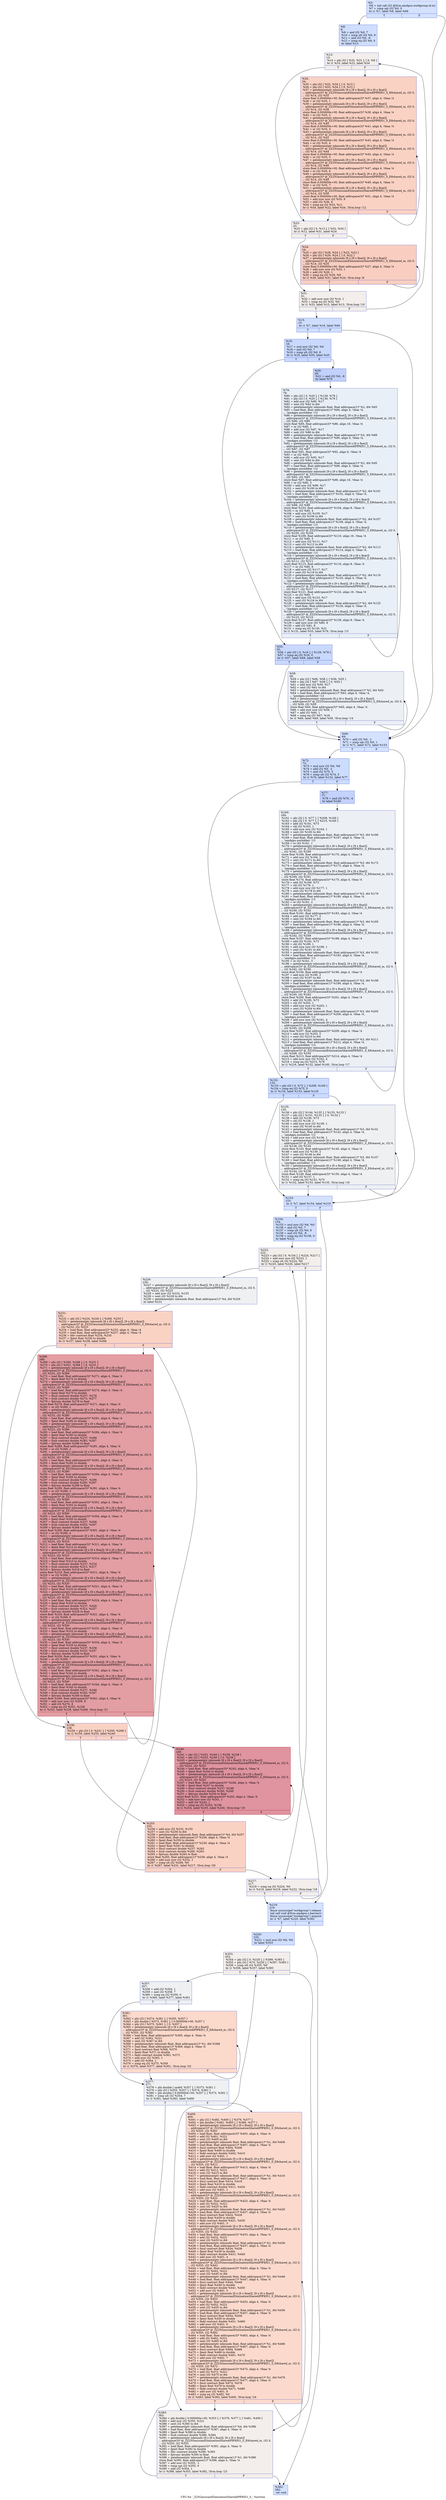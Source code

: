 digraph "CFG for '_Z25GaussianEliminationSharediPfPKfS1_S_' function" {
	label="CFG for '_Z25GaussianEliminationSharediPfPKfS1_S_' function";

	Node0x5f94fa0 [shape=record,color="#3d50c3ff", style=filled, fillcolor="#9ebeff70",label="{%5:\l  %6 = tail call i32 @llvm.amdgcn.workgroup.id.x()\l  %7 = icmp sgt i32 %0, 0\l  br i1 %7, label %8, label %69\l|{<s0>T|<s1>F}}"];
	Node0x5f94fa0:s0 -> Node0x5f95860;
	Node0x5f94fa0:s1 -> Node0x5f958f0;
	Node0x5f95860 [shape=record,color="#3d50c3ff", style=filled, fillcolor="#93b5fe70",label="{%8:\l8:                                                \l  %9 = and i32 %0, 7\l  %10 = icmp ult i32 %0, 8\l  %11 = and i32 %0, -8\l  %12 = icmp eq i32 %9, 0\l  br label %13\l}"];
	Node0x5f95860 -> Node0x5f94700;
	Node0x5f94700 [shape=record,color="#3d50c3ff", style=filled, fillcolor="#e5d8d170",label="{%13:\l13:                                               \l  %14 = phi i32 [ %32, %31 ], [ 0, %8 ]\l  br i1 %10, label %22, label %34\l|{<s0>T|<s1>F}}"];
	Node0x5f94700:s0 -> Node0x5f95f70;
	Node0x5f94700:s1 -> Node0x5f96000;
	Node0x5f96140 [shape=record,color="#3d50c3ff", style=filled, fillcolor="#93b5fe70",label="{%15:\l15:                                               \l  br i1 %7, label %16, label %69\l|{<s0>T|<s1>F}}"];
	Node0x5f96140:s0 -> Node0x5f961d0;
	Node0x5f96140:s1 -> Node0x5f958f0;
	Node0x5f961d0 [shape=record,color="#3d50c3ff", style=filled, fillcolor="#85a8fc70",label="{%16:\l16:                                               \l  %17 = mul nsw i32 %6, %0\l  %18 = and i32 %0, 7\l  %19 = icmp ult i32 %0, 8\l  br i1 %19, label %55, label %20\l|{<s0>T|<s1>F}}"];
	Node0x5f961d0:s0 -> Node0x5f96500;
	Node0x5f961d0:s1 -> Node0x5f96550;
	Node0x5f96550 [shape=record,color="#3d50c3ff", style=filled, fillcolor="#7396f570",label="{%20:\l20:                                               \l  %21 = and i32 %0, -8\l  br label %79\l}"];
	Node0x5f96550 -> Node0x5f96720;
	Node0x5f95f70 [shape=record,color="#3d50c3ff", style=filled, fillcolor="#e5d8d170",label="{%22:\l22:                                               \l  %23 = phi i32 [ 0, %13 ], [ %52, %34 ]\l  br i1 %12, label %31, label %24\l|{<s0>T|<s1>F}}"];
	Node0x5f95f70:s0 -> Node0x5f95e30;
	Node0x5f95f70:s1 -> Node0x5f968c0;
	Node0x5f968c0 [shape=record,color="#3d50c3ff", style=filled, fillcolor="#f2907270",label="{%24:\l24:                                               \l  %25 = phi i32 [ %28, %24 ], [ %23, %22 ]\l  %26 = phi i32 [ %29, %24 ], [ 0, %22 ]\l  %27 = getelementptr inbounds [9 x [9 x float]], [9 x [9 x float]]\l... addrspace(3)* @_ZZ25GaussianEliminationSharediPfPKfS1_S_E8shared_m, i32 0,\l... i32 %14, i32 %25\l  store float 0.000000e+00, float addrspace(3)* %27, align 4, !tbaa !4\l  %28 = add nuw nsw i32 %25, 1\l  %29 = add i32 %26, 1\l  %30 = icmp eq i32 %29, %9\l  br i1 %30, label %31, label %24, !llvm.loop !8\l|{<s0>T|<s1>F}}"];
	Node0x5f968c0:s0 -> Node0x5f95e30;
	Node0x5f968c0:s1 -> Node0x5f968c0;
	Node0x5f95e30 [shape=record,color="#3d50c3ff", style=filled, fillcolor="#e5d8d170",label="{%31:\l31:                                               \l  %32 = add nuw nsw i32 %14, 1\l  %33 = icmp eq i32 %32, %0\l  br i1 %33, label %15, label %13, !llvm.loop !10\l|{<s0>T|<s1>F}}"];
	Node0x5f95e30:s0 -> Node0x5f96140;
	Node0x5f95e30:s1 -> Node0x5f94700;
	Node0x5f96000 [shape=record,color="#3d50c3ff", style=filled, fillcolor="#f4987a70",label="{%34:\l34:                                               \l  %35 = phi i32 [ %52, %34 ], [ 0, %13 ]\l  %36 = phi i32 [ %53, %34 ], [ 0, %13 ]\l  %37 = getelementptr inbounds [9 x [9 x float]], [9 x [9 x float]]\l... addrspace(3)* @_ZZ25GaussianEliminationSharediPfPKfS1_S_E8shared_m, i32 0,\l... i32 %14, i32 %35\l  store float 0.000000e+00, float addrspace(3)* %37, align 4, !tbaa !4\l  %38 = or i32 %35, 1\l  %39 = getelementptr inbounds [9 x [9 x float]], [9 x [9 x float]]\l... addrspace(3)* @_ZZ25GaussianEliminationSharediPfPKfS1_S_E8shared_m, i32 0,\l... i32 %14, i32 %38\l  store float 0.000000e+00, float addrspace(3)* %39, align 4, !tbaa !4\l  %40 = or i32 %35, 2\l  %41 = getelementptr inbounds [9 x [9 x float]], [9 x [9 x float]]\l... addrspace(3)* @_ZZ25GaussianEliminationSharediPfPKfS1_S_E8shared_m, i32 0,\l... i32 %14, i32 %40\l  store float 0.000000e+00, float addrspace(3)* %41, align 4, !tbaa !4\l  %42 = or i32 %35, 3\l  %43 = getelementptr inbounds [9 x [9 x float]], [9 x [9 x float]]\l... addrspace(3)* @_ZZ25GaussianEliminationSharediPfPKfS1_S_E8shared_m, i32 0,\l... i32 %14, i32 %42\l  store float 0.000000e+00, float addrspace(3)* %43, align 4, !tbaa !4\l  %44 = or i32 %35, 4\l  %45 = getelementptr inbounds [9 x [9 x float]], [9 x [9 x float]]\l... addrspace(3)* @_ZZ25GaussianEliminationSharediPfPKfS1_S_E8shared_m, i32 0,\l... i32 %14, i32 %44\l  store float 0.000000e+00, float addrspace(3)* %45, align 4, !tbaa !4\l  %46 = or i32 %35, 5\l  %47 = getelementptr inbounds [9 x [9 x float]], [9 x [9 x float]]\l... addrspace(3)* @_ZZ25GaussianEliminationSharediPfPKfS1_S_E8shared_m, i32 0,\l... i32 %14, i32 %46\l  store float 0.000000e+00, float addrspace(3)* %47, align 4, !tbaa !4\l  %48 = or i32 %35, 6\l  %49 = getelementptr inbounds [9 x [9 x float]], [9 x [9 x float]]\l... addrspace(3)* @_ZZ25GaussianEliminationSharediPfPKfS1_S_E8shared_m, i32 0,\l... i32 %14, i32 %48\l  store float 0.000000e+00, float addrspace(3)* %49, align 4, !tbaa !4\l  %50 = or i32 %35, 7\l  %51 = getelementptr inbounds [9 x [9 x float]], [9 x [9 x float]]\l... addrspace(3)* @_ZZ25GaussianEliminationSharediPfPKfS1_S_E8shared_m, i32 0,\l... i32 %14, i32 %50\l  store float 0.000000e+00, float addrspace(3)* %51, align 4, !tbaa !4\l  %52 = add nuw nsw i32 %35, 8\l  %53 = add i32 %36, 8\l  %54 = icmp eq i32 %53, %11\l  br i1 %54, label %22, label %34, !llvm.loop !12\l|{<s0>T|<s1>F}}"];
	Node0x5f96000:s0 -> Node0x5f95f70;
	Node0x5f96000:s1 -> Node0x5f96000;
	Node0x5f96500 [shape=record,color="#3d50c3ff", style=filled, fillcolor="#85a8fc70",label="{%55:\l55:                                               \l  %56 = phi i32 [ 0, %16 ], [ %129, %79 ]\l  %57 = icmp eq i32 %18, 0\l  br i1 %57, label %69, label %58\l|{<s0>T|<s1>F}}"];
	Node0x5f96500:s0 -> Node0x5f958f0;
	Node0x5f96500:s1 -> Node0x5f9a670;
	Node0x5f9a670 [shape=record,color="#3d50c3ff", style=filled, fillcolor="#d4dbe670",label="{%58:\l58:                                               \l  %59 = phi i32 [ %66, %58 ], [ %56, %55 ]\l  %60 = phi i32 [ %67, %58 ], [ 0, %55 ]\l  %61 = add nsw i32 %59, %17\l  %62 = sext i32 %61 to i64\l  %63 = getelementptr inbounds float, float addrspace(1)* %2, i64 %62\l  %64 = load float, float addrspace(1)* %63, align 4, !tbaa !4,\l... !amdgpu.noclobber !13\l  %65 = getelementptr inbounds [9 x [9 x float]], [9 x [9 x float]]\l... addrspace(3)* @_ZZ25GaussianEliminationSharediPfPKfS1_S_E8shared_m, i32 0,\l... i32 %59, i32 %59\l  store float %64, float addrspace(3)* %65, align 4, !tbaa !4\l  %66 = add nuw nsw i32 %59, 1\l  %67 = add i32 %60, 1\l  %68 = icmp eq i32 %67, %18\l  br i1 %68, label %69, label %58, !llvm.loop !14\l|{<s0>T|<s1>F}}"];
	Node0x5f9a670:s0 -> Node0x5f958f0;
	Node0x5f9a670:s1 -> Node0x5f9a670;
	Node0x5f958f0 [shape=record,color="#3d50c3ff", style=filled, fillcolor="#9ebeff70",label="{%69:\l69:                                               \l  %70 = add i32 %0, -1\l  %71 = icmp sgt i32 %0, 1\l  br i1 %71, label %72, label %153\l|{<s0>T|<s1>F}}"];
	Node0x5f958f0:s0 -> Node0x5f9b520;
	Node0x5f958f0:s1 -> Node0x5f9b570;
	Node0x5f9b520 [shape=record,color="#3d50c3ff", style=filled, fillcolor="#8caffe70",label="{%72:\l72:                                               \l  %73 = mul nsw i32 %6, %0\l  %74 = add i32 %0, -2\l  %75 = and i32 %70, 3\l  %76 = icmp ult i32 %74, 3\l  br i1 %76, label %132, label %77\l|{<s0>T|<s1>F}}"];
	Node0x5f9b520:s0 -> Node0x5f9b8f0;
	Node0x5f9b520:s1 -> Node0x5f9b940;
	Node0x5f9b940 [shape=record,color="#3d50c3ff", style=filled, fillcolor="#779af770",label="{%77:\l77:                                               \l  %78 = and i32 %70, -4\l  br label %160\l}"];
	Node0x5f9b940 -> Node0x5f9bb40;
	Node0x5f96720 [shape=record,color="#3d50c3ff", style=filled, fillcolor="#cedaeb70",label="{%79:\l79:                                               \l  %80 = phi i32 [ 0, %20 ], [ %129, %79 ]\l  %81 = phi i32 [ 0, %20 ], [ %130, %79 ]\l  %82 = add nsw i32 %80, %17\l  %83 = sext i32 %82 to i64\l  %84 = getelementptr inbounds float, float addrspace(1)* %2, i64 %83\l  %85 = load float, float addrspace(1)* %84, align 4, !tbaa !4,\l... !amdgpu.noclobber !13\l  %86 = getelementptr inbounds [9 x [9 x float]], [9 x [9 x float]]\l... addrspace(3)* @_ZZ25GaussianEliminationSharediPfPKfS1_S_E8shared_m, i32 0,\l... i32 %80, i32 %80\l  store float %85, float addrspace(3)* %86, align 16, !tbaa !4\l  %87 = or i32 %80, 1\l  %88 = add nsw i32 %87, %17\l  %89 = sext i32 %88 to i64\l  %90 = getelementptr inbounds float, float addrspace(1)* %2, i64 %89\l  %91 = load float, float addrspace(1)* %90, align 4, !tbaa !4,\l... !amdgpu.noclobber !13\l  %92 = getelementptr inbounds [9 x [9 x float]], [9 x [9 x float]]\l... addrspace(3)* @_ZZ25GaussianEliminationSharediPfPKfS1_S_E8shared_m, i32 0,\l... i32 %87, i32 %87\l  store float %91, float addrspace(3)* %92, align 8, !tbaa !4\l  %93 = or i32 %80, 2\l  %94 = add nsw i32 %93, %17\l  %95 = sext i32 %94 to i64\l  %96 = getelementptr inbounds float, float addrspace(1)* %2, i64 %95\l  %97 = load float, float addrspace(1)* %96, align 4, !tbaa !4,\l... !amdgpu.noclobber !13\l  %98 = getelementptr inbounds [9 x [9 x float]], [9 x [9 x float]]\l... addrspace(3)* @_ZZ25GaussianEliminationSharediPfPKfS1_S_E8shared_m, i32 0,\l... i32 %93, i32 %93\l  store float %97, float addrspace(3)* %98, align 16, !tbaa !4\l  %99 = or i32 %80, 3\l  %100 = add nsw i32 %99, %17\l  %101 = sext i32 %100 to i64\l  %102 = getelementptr inbounds float, float addrspace(1)* %2, i64 %101\l  %103 = load float, float addrspace(1)* %102, align 4, !tbaa !4,\l... !amdgpu.noclobber !13\l  %104 = getelementptr inbounds [9 x [9 x float]], [9 x [9 x float]]\l... addrspace(3)* @_ZZ25GaussianEliminationSharediPfPKfS1_S_E8shared_m, i32 0,\l... i32 %99, i32 %99\l  store float %103, float addrspace(3)* %104, align 8, !tbaa !4\l  %105 = or i32 %80, 4\l  %106 = add nsw i32 %105, %17\l  %107 = sext i32 %106 to i64\l  %108 = getelementptr inbounds float, float addrspace(1)* %2, i64 %107\l  %109 = load float, float addrspace(1)* %108, align 4, !tbaa !4,\l... !amdgpu.noclobber !13\l  %110 = getelementptr inbounds [9 x [9 x float]], [9 x [9 x float]]\l... addrspace(3)* @_ZZ25GaussianEliminationSharediPfPKfS1_S_E8shared_m, i32 0,\l... i32 %105, i32 %105\l  store float %109, float addrspace(3)* %110, align 16, !tbaa !4\l  %111 = or i32 %80, 5\l  %112 = add nsw i32 %111, %17\l  %113 = sext i32 %112 to i64\l  %114 = getelementptr inbounds float, float addrspace(1)* %2, i64 %113\l  %115 = load float, float addrspace(1)* %114, align 4, !tbaa !4,\l... !amdgpu.noclobber !13\l  %116 = getelementptr inbounds [9 x [9 x float]], [9 x [9 x float]]\l... addrspace(3)* @_ZZ25GaussianEliminationSharediPfPKfS1_S_E8shared_m, i32 0,\l... i32 %111, i32 %111\l  store float %115, float addrspace(3)* %116, align 8, !tbaa !4\l  %117 = or i32 %80, 6\l  %118 = add nsw i32 %117, %17\l  %119 = sext i32 %118 to i64\l  %120 = getelementptr inbounds float, float addrspace(1)* %2, i64 %119\l  %121 = load float, float addrspace(1)* %120, align 4, !tbaa !4,\l... !amdgpu.noclobber !13\l  %122 = getelementptr inbounds [9 x [9 x float]], [9 x [9 x float]]\l... addrspace(3)* @_ZZ25GaussianEliminationSharediPfPKfS1_S_E8shared_m, i32 0,\l... i32 %117, i32 %117\l  store float %121, float addrspace(3)* %122, align 16, !tbaa !4\l  %123 = or i32 %80, 7\l  %124 = add nsw i32 %123, %17\l  %125 = sext i32 %124 to i64\l  %126 = getelementptr inbounds float, float addrspace(1)* %2, i64 %125\l  %127 = load float, float addrspace(1)* %126, align 4, !tbaa !4,\l... !amdgpu.noclobber !13\l  %128 = getelementptr inbounds [9 x [9 x float]], [9 x [9 x float]]\l... addrspace(3)* @_ZZ25GaussianEliminationSharediPfPKfS1_S_E8shared_m, i32 0,\l... i32 %123, i32 %123\l  store float %127, float addrspace(3)* %128, align 8, !tbaa !4\l  %129 = add nuw nsw i32 %80, 8\l  %130 = add i32 %81, 8\l  %131 = icmp eq i32 %130, %21\l  br i1 %131, label %55, label %79, !llvm.loop !15\l|{<s0>T|<s1>F}}"];
	Node0x5f96720:s0 -> Node0x5f96500;
	Node0x5f96720:s1 -> Node0x5f96720;
	Node0x5f9b8f0 [shape=record,color="#3d50c3ff", style=filled, fillcolor="#8caffe70",label="{%132:\l132:                                              \l  %133 = phi i32 [ 0, %72 ], [ %208, %160 ]\l  %134 = icmp eq i32 %75, 0\l  br i1 %134, label %153, label %135\l|{<s0>T|<s1>F}}"];
	Node0x5f9b8f0:s0 -> Node0x5f9b570;
	Node0x5f9b8f0:s1 -> Node0x5f9edd0;
	Node0x5f9edd0 [shape=record,color="#3d50c3ff", style=filled, fillcolor="#d9dce170",label="{%135:\l135:                                              \l  %136 = phi i32 [ %144, %135 ], [ %133, %132 ]\l  %137 = phi i32 [ %151, %135 ], [ 0, %132 ]\l  %138 = add i32 %136, %73\l  %139 = shl i32 %138, 1\l  %140 = add nuw nsw i32 %139, 1\l  %141 = sext i32 %140 to i64\l  %142 = getelementptr inbounds float, float addrspace(1)* %3, i64 %141\l  %143 = load float, float addrspace(1)* %142, align 4, !tbaa !4,\l... !amdgpu.noclobber !13\l  %144 = add nuw nsw i32 %136, 1\l  %145 = getelementptr inbounds [9 x [9 x float]], [9 x [9 x float]]\l... addrspace(3)* @_ZZ25GaussianEliminationSharediPfPKfS1_S_E8shared_m, i32 0,\l... i32 %136, i32 %144\l  store float %143, float addrspace(3)* %145, align 4, !tbaa !4\l  %146 = add nsw i32 %139, 2\l  %147 = sext i32 %146 to i64\l  %148 = getelementptr inbounds float, float addrspace(1)* %3, i64 %147\l  %149 = load float, float addrspace(1)* %148, align 4, !tbaa !4,\l... !amdgpu.noclobber !13\l  %150 = getelementptr inbounds [9 x [9 x float]], [9 x [9 x float]]\l... addrspace(3)* @_ZZ25GaussianEliminationSharediPfPKfS1_S_E8shared_m, i32 0,\l... i32 %144, i32 %136\l  store float %149, float addrspace(3)* %150, align 4, !tbaa !4\l  %151 = add i32 %137, 1\l  %152 = icmp eq i32 %151, %75\l  br i1 %152, label %153, label %135, !llvm.loop !16\l|{<s0>T|<s1>F}}"];
	Node0x5f9edd0:s0 -> Node0x5f9b570;
	Node0x5f9edd0:s1 -> Node0x5f9edd0;
	Node0x5f9b570 [shape=record,color="#3d50c3ff", style=filled, fillcolor="#9ebeff70",label="{%153:\l153:                                              \l  br i1 %7, label %154, label %219\l|{<s0>T|<s1>F}}"];
	Node0x5f9b570:s0 -> Node0x5f9fd00;
	Node0x5f9b570:s1 -> Node0x5f9fd50;
	Node0x5f9fd00 [shape=record,color="#3d50c3ff", style=filled, fillcolor="#93b5fe70",label="{%154:\l154:                                              \l  %155 = mul nsw i32 %6, %0\l  %156 = and i32 %0, 7\l  %157 = icmp ult i32 %0, 8\l  %158 = and i32 %0, -8\l  %159 = icmp eq i32 %156, 0\l  br label %222\l}"];
	Node0x5f9fd00 -> Node0x5fa0160;
	Node0x5f9bb40 [shape=record,color="#3d50c3ff", style=filled, fillcolor="#d4dbe670",label="{%160:\l160:                                              \l  %161 = phi i32 [ 0, %77 ], [ %208, %160 ]\l  %162 = phi i32 [ 0, %77 ], [ %215, %160 ]\l  %163 = add i32 %161, %73\l  %164 = shl i32 %163, 1\l  %165 = add nuw nsw i32 %164, 1\l  %166 = sext i32 %165 to i64\l  %167 = getelementptr inbounds float, float addrspace(1)* %3, i64 %166\l  %168 = load float, float addrspace(1)* %167, align 4, !tbaa !4,\l... !amdgpu.noclobber !13\l  %169 = or i32 %161, 1\l  %170 = getelementptr inbounds [9 x [9 x float]], [9 x [9 x float]]\l... addrspace(3)* @_ZZ25GaussianEliminationSharediPfPKfS1_S_E8shared_m, i32 0,\l... i32 %161, i32 %169\l  store float %168, float addrspace(3)* %170, align 4, !tbaa !4\l  %171 = add nsw i32 %164, 2\l  %172 = sext i32 %171 to i64\l  %173 = getelementptr inbounds float, float addrspace(1)* %3, i64 %172\l  %174 = load float, float addrspace(1)* %173, align 4, !tbaa !4,\l... !amdgpu.noclobber !13\l  %175 = getelementptr inbounds [9 x [9 x float]], [9 x [9 x float]]\l... addrspace(3)* @_ZZ25GaussianEliminationSharediPfPKfS1_S_E8shared_m, i32 0,\l... i32 %169, i32 %161\l  store float %174, float addrspace(3)* %175, align 4, !tbaa !4\l  %176 = add i32 %169, %73\l  %177 = shl i32 %176, 1\l  %178 = add nuw nsw i32 %177, 1\l  %179 = sext i32 %178 to i64\l  %180 = getelementptr inbounds float, float addrspace(1)* %3, i64 %179\l  %181 = load float, float addrspace(1)* %180, align 4, !tbaa !4,\l... !amdgpu.noclobber !13\l  %182 = or i32 %161, 2\l  %183 = getelementptr inbounds [9 x [9 x float]], [9 x [9 x float]]\l... addrspace(3)* @_ZZ25GaussianEliminationSharediPfPKfS1_S_E8shared_m, i32 0,\l... i32 %169, i32 %182\l  store float %181, float addrspace(3)* %183, align 4, !tbaa !4\l  %184 = add nsw i32 %177, 2\l  %185 = sext i32 %184 to i64\l  %186 = getelementptr inbounds float, float addrspace(1)* %3, i64 %185\l  %187 = load float, float addrspace(1)* %186, align 4, !tbaa !4,\l... !amdgpu.noclobber !13\l  %188 = getelementptr inbounds [9 x [9 x float]], [9 x [9 x float]]\l... addrspace(3)* @_ZZ25GaussianEliminationSharediPfPKfS1_S_E8shared_m, i32 0,\l... i32 %182, i32 %169\l  store float %187, float addrspace(3)* %188, align 4, !tbaa !4\l  %189 = add i32 %182, %73\l  %190 = shl i32 %189, 1\l  %191 = add nuw nsw i32 %190, 1\l  %192 = sext i32 %191 to i64\l  %193 = getelementptr inbounds float, float addrspace(1)* %3, i64 %192\l  %194 = load float, float addrspace(1)* %193, align 4, !tbaa !4,\l... !amdgpu.noclobber !13\l  %195 = or i32 %161, 3\l  %196 = getelementptr inbounds [9 x [9 x float]], [9 x [9 x float]]\l... addrspace(3)* @_ZZ25GaussianEliminationSharediPfPKfS1_S_E8shared_m, i32 0,\l... i32 %182, i32 %195\l  store float %194, float addrspace(3)* %196, align 4, !tbaa !4\l  %197 = add nsw i32 %190, 2\l  %198 = sext i32 %197 to i64\l  %199 = getelementptr inbounds float, float addrspace(1)* %3, i64 %198\l  %200 = load float, float addrspace(1)* %199, align 4, !tbaa !4,\l... !amdgpu.noclobber !13\l  %201 = getelementptr inbounds [9 x [9 x float]], [9 x [9 x float]]\l... addrspace(3)* @_ZZ25GaussianEliminationSharediPfPKfS1_S_E8shared_m, i32 0,\l... i32 %195, i32 %182\l  store float %200, float addrspace(3)* %201, align 4, !tbaa !4\l  %202 = add i32 %195, %73\l  %203 = shl i32 %202, 1\l  %204 = add nuw nsw i32 %203, 1\l  %205 = sext i32 %204 to i64\l  %206 = getelementptr inbounds float, float addrspace(1)* %3, i64 %205\l  %207 = load float, float addrspace(1)* %206, align 4, !tbaa !4,\l... !amdgpu.noclobber !13\l  %208 = add nuw nsw i32 %161, 4\l  %209 = getelementptr inbounds [9 x [9 x float]], [9 x [9 x float]]\l... addrspace(3)* @_ZZ25GaussianEliminationSharediPfPKfS1_S_E8shared_m, i32 0,\l... i32 %195, i32 %208\l  store float %207, float addrspace(3)* %209, align 4, !tbaa !4\l  %210 = add nsw i32 %203, 2\l  %211 = sext i32 %210 to i64\l  %212 = getelementptr inbounds float, float addrspace(1)* %3, i64 %211\l  %213 = load float, float addrspace(1)* %212, align 4, !tbaa !4,\l... !amdgpu.noclobber !13\l  %214 = getelementptr inbounds [9 x [9 x float]], [9 x [9 x float]]\l... addrspace(3)* @_ZZ25GaussianEliminationSharediPfPKfS1_S_E8shared_m, i32 0,\l... i32 %208, i32 %195\l  store float %213, float addrspace(3)* %214, align 4, !tbaa !4\l  %215 = add nuw nsw i32 %162, 4\l  %216 = icmp eq i32 %215, %78\l  br i1 %216, label %132, label %160, !llvm.loop !17\l|{<s0>T|<s1>F}}"];
	Node0x5f9bb40:s0 -> Node0x5f9b8f0;
	Node0x5f9bb40:s1 -> Node0x5f9bb40;
	Node0x5f990b0 [shape=record,color="#3d50c3ff", style=filled, fillcolor="#e5d8d170",label="{%217:\l217:                                              \l  %218 = icmp eq i32 %224, %0\l  br i1 %218, label %219, label %222, !llvm.loop !18\l|{<s0>T|<s1>F}}"];
	Node0x5f990b0:s0 -> Node0x5f9fd50;
	Node0x5f990b0:s1 -> Node0x5fa0160;
	Node0x5f9fd50 [shape=record,color="#3d50c3ff", style=filled, fillcolor="#9ebeff70",label="{%219:\l219:                                              \l  fence syncscope(\"workgroup\") release\l  tail call void @llvm.amdgcn.s.barrier()\l  fence syncscope(\"workgroup\") acquire\l  br i1 %7, label %220, label %382\l|{<s0>T|<s1>F}}"];
	Node0x5f9fd50:s0 -> Node0x5fa4010;
	Node0x5f9fd50:s1 -> Node0x5fa40a0;
	Node0x5fa4010 [shape=record,color="#3d50c3ff", style=filled, fillcolor="#93b5fe70",label="{%220:\l220:                                              \l  %221 = mul nsw i32 %6, %0\l  br label %353\l}"];
	Node0x5fa4010 -> Node0x5fa4270;
	Node0x5fa0160 [shape=record,color="#3d50c3ff", style=filled, fillcolor="#e5d8d170",label="{%222:\l222:                                              \l  %223 = phi i32 [ 0, %154 ], [ %224, %217 ]\l  %224 = add nuw nsw i32 %223, 1\l  %225 = icmp slt i32 %224, %0\l  br i1 %225, label %226, label %217\l|{<s0>T|<s1>F}}"];
	Node0x5fa0160:s0 -> Node0x5fa4500;
	Node0x5fa0160:s1 -> Node0x5f990b0;
	Node0x5fa4500 [shape=record,color="#3d50c3ff", style=filled, fillcolor="#d9dce170",label="{%226:\l226:                                              \l  %227 = getelementptr inbounds [9 x [9 x float]], [9 x [9 x float]]\l... addrspace(3)* @_ZZ25GaussianEliminationSharediPfPKfS1_S_E8shared_m, i32 0,\l... i32 %223, i32 %223\l  %228 = add nsw i32 %223, %155\l  %229 = sext i32 %228 to i64\l  %230 = getelementptr inbounds float, float addrspace(1)* %4, i64 %229\l  br label %231\l}"];
	Node0x5fa4500 -> Node0x5fa4940;
	Node0x5fa4940 [shape=record,color="#3d50c3ff", style=filled, fillcolor="#f4987a70",label="{%231:\l231:                                              \l  %232 = phi i32 [ %224, %226 ], [ %266, %255 ]\l  %233 = getelementptr inbounds [9 x [9 x float]], [9 x [9 x float]]\l... addrspace(3)* @_ZZ25GaussianEliminationSharediPfPKfS1_S_E8shared_m, i32 0,\l... i32 %232, i32 %223\l  %234 = load float, float addrspace(3)* %233, align 4, !tbaa !4\l  %235 = load float, float addrspace(3)* %227, align 4, !tbaa !4\l  %236 = fdiv contract float %234, %235\l  %237 = fpext float %236 to double\l  br i1 %157, label %238, label %268\l|{<s0>T|<s1>F}}"];
	Node0x5fa4940:s0 -> Node0x5fa4dc0;
	Node0x5fa4940:s1 -> Node0x5fa4e50;
	Node0x5fa4dc0 [shape=record,color="#3d50c3ff", style=filled, fillcolor="#f4987a70",label="{%238:\l238:                                              \l  %239 = phi i32 [ 0, %231 ], [ %350, %268 ]\l  br i1 %159, label %255, label %240\l|{<s0>T|<s1>F}}"];
	Node0x5fa4dc0:s0 -> Node0x5fa4a00;
	Node0x5fa4dc0:s1 -> Node0x5fa4fe0;
	Node0x5fa4fe0 [shape=record,color="#b70d28ff", style=filled, fillcolor="#b70d2870",label="{%240:\l240:                                              \l  %241 = phi i32 [ %252, %240 ], [ %239, %238 ]\l  %242 = phi i32 [ %253, %240 ], [ 0, %238 ]\l  %243 = getelementptr inbounds [9 x [9 x float]], [9 x [9 x float]]\l... addrspace(3)* @_ZZ25GaussianEliminationSharediPfPKfS1_S_E8shared_m, i32 0,\l... i32 %232, i32 %241\l  %244 = load float, float addrspace(3)* %243, align 4, !tbaa !4\l  %245 = fpext float %244 to double\l  %246 = getelementptr inbounds [9 x [9 x float]], [9 x [9 x float]]\l... addrspace(3)* @_ZZ25GaussianEliminationSharediPfPKfS1_S_E8shared_m, i32 0,\l... i32 %223, i32 %241\l  %247 = load float, float addrspace(3)* %246, align 4, !tbaa !4\l  %248 = fpext float %247 to double\l  %249 = fmul contract double %237, %248\l  %250 = fsub contract double %245, %249\l  %251 = fptrunc double %250 to float\l  store float %251, float addrspace(3)* %243, align 4, !tbaa !4\l  %252 = add nuw nsw i32 %241, 1\l  %253 = add i32 %242, 1\l  %254 = icmp eq i32 %253, %156\l  br i1 %254, label %255, label %240, !llvm.loop !19\l|{<s0>T|<s1>F}}"];
	Node0x5fa4fe0:s0 -> Node0x5fa4a00;
	Node0x5fa4fe0:s1 -> Node0x5fa4fe0;
	Node0x5fa4a00 [shape=record,color="#3d50c3ff", style=filled, fillcolor="#f4987a70",label="{%255:\l255:                                              \l  %256 = add nsw i32 %232, %155\l  %257 = sext i32 %256 to i64\l  %258 = getelementptr inbounds float, float addrspace(1)* %4, i64 %257\l  %259 = load float, float addrspace(1)* %258, align 4, !tbaa !4\l  %260 = fpext float %259 to double\l  %261 = load float, float addrspace(1)* %230, align 4, !tbaa !4\l  %262 = fpext float %261 to double\l  %263 = fmul contract double %237, %262\l  %264 = fsub contract double %260, %263\l  %265 = fptrunc double %264 to float\l  store float %265, float addrspace(1)* %258, align 4, !tbaa !4\l  %266 = add nuw nsw i32 %232, 1\l  %267 = icmp slt i32 %266, %0\l  br i1 %267, label %231, label %217, !llvm.loop !20\l|{<s0>T|<s1>F}}"];
	Node0x5fa4a00:s0 -> Node0x5fa4940;
	Node0x5fa4a00:s1 -> Node0x5f990b0;
	Node0x5fa4e50 [shape=record,color="#b70d28ff", style=filled, fillcolor="#be242e70",label="{%268:\l268:                                              \l  %269 = phi i32 [ %350, %268 ], [ 0, %231 ]\l  %270 = phi i32 [ %351, %268 ], [ 0, %231 ]\l  %271 = getelementptr inbounds [9 x [9 x float]], [9 x [9 x float]]\l... addrspace(3)* @_ZZ25GaussianEliminationSharediPfPKfS1_S_E8shared_m, i32 0,\l... i32 %232, i32 %269\l  %272 = load float, float addrspace(3)* %271, align 4, !tbaa !4\l  %273 = fpext float %272 to double\l  %274 = getelementptr inbounds [9 x [9 x float]], [9 x [9 x float]]\l... addrspace(3)* @_ZZ25GaussianEliminationSharediPfPKfS1_S_E8shared_m, i32 0,\l... i32 %223, i32 %269\l  %275 = load float, float addrspace(3)* %274, align 4, !tbaa !4\l  %276 = fpext float %275 to double\l  %277 = fmul contract double %237, %276\l  %278 = fsub contract double %273, %277\l  %279 = fptrunc double %278 to float\l  store float %279, float addrspace(3)* %271, align 4, !tbaa !4\l  %280 = or i32 %269, 1\l  %281 = getelementptr inbounds [9 x [9 x float]], [9 x [9 x float]]\l... addrspace(3)* @_ZZ25GaussianEliminationSharediPfPKfS1_S_E8shared_m, i32 0,\l... i32 %232, i32 %280\l  %282 = load float, float addrspace(3)* %281, align 4, !tbaa !4\l  %283 = fpext float %282 to double\l  %284 = getelementptr inbounds [9 x [9 x float]], [9 x [9 x float]]\l... addrspace(3)* @_ZZ25GaussianEliminationSharediPfPKfS1_S_E8shared_m, i32 0,\l... i32 %223, i32 %280\l  %285 = load float, float addrspace(3)* %284, align 4, !tbaa !4\l  %286 = fpext float %285 to double\l  %287 = fmul contract double %237, %286\l  %288 = fsub contract double %283, %287\l  %289 = fptrunc double %288 to float\l  store float %289, float addrspace(3)* %281, align 4, !tbaa !4\l  %290 = or i32 %269, 2\l  %291 = getelementptr inbounds [9 x [9 x float]], [9 x [9 x float]]\l... addrspace(3)* @_ZZ25GaussianEliminationSharediPfPKfS1_S_E8shared_m, i32 0,\l... i32 %232, i32 %290\l  %292 = load float, float addrspace(3)* %291, align 4, !tbaa !4\l  %293 = fpext float %292 to double\l  %294 = getelementptr inbounds [9 x [9 x float]], [9 x [9 x float]]\l... addrspace(3)* @_ZZ25GaussianEliminationSharediPfPKfS1_S_E8shared_m, i32 0,\l... i32 %223, i32 %290\l  %295 = load float, float addrspace(3)* %294, align 4, !tbaa !4\l  %296 = fpext float %295 to double\l  %297 = fmul contract double %237, %296\l  %298 = fsub contract double %293, %297\l  %299 = fptrunc double %298 to float\l  store float %299, float addrspace(3)* %291, align 4, !tbaa !4\l  %300 = or i32 %269, 3\l  %301 = getelementptr inbounds [9 x [9 x float]], [9 x [9 x float]]\l... addrspace(3)* @_ZZ25GaussianEliminationSharediPfPKfS1_S_E8shared_m, i32 0,\l... i32 %232, i32 %300\l  %302 = load float, float addrspace(3)* %301, align 4, !tbaa !4\l  %303 = fpext float %302 to double\l  %304 = getelementptr inbounds [9 x [9 x float]], [9 x [9 x float]]\l... addrspace(3)* @_ZZ25GaussianEliminationSharediPfPKfS1_S_E8shared_m, i32 0,\l... i32 %223, i32 %300\l  %305 = load float, float addrspace(3)* %304, align 4, !tbaa !4\l  %306 = fpext float %305 to double\l  %307 = fmul contract double %237, %306\l  %308 = fsub contract double %303, %307\l  %309 = fptrunc double %308 to float\l  store float %309, float addrspace(3)* %301, align 4, !tbaa !4\l  %310 = or i32 %269, 4\l  %311 = getelementptr inbounds [9 x [9 x float]], [9 x [9 x float]]\l... addrspace(3)* @_ZZ25GaussianEliminationSharediPfPKfS1_S_E8shared_m, i32 0,\l... i32 %232, i32 %310\l  %312 = load float, float addrspace(3)* %311, align 4, !tbaa !4\l  %313 = fpext float %312 to double\l  %314 = getelementptr inbounds [9 x [9 x float]], [9 x [9 x float]]\l... addrspace(3)* @_ZZ25GaussianEliminationSharediPfPKfS1_S_E8shared_m, i32 0,\l... i32 %223, i32 %310\l  %315 = load float, float addrspace(3)* %314, align 4, !tbaa !4\l  %316 = fpext float %315 to double\l  %317 = fmul contract double %237, %316\l  %318 = fsub contract double %313, %317\l  %319 = fptrunc double %318 to float\l  store float %319, float addrspace(3)* %311, align 4, !tbaa !4\l  %320 = or i32 %269, 5\l  %321 = getelementptr inbounds [9 x [9 x float]], [9 x [9 x float]]\l... addrspace(3)* @_ZZ25GaussianEliminationSharediPfPKfS1_S_E8shared_m, i32 0,\l... i32 %232, i32 %320\l  %322 = load float, float addrspace(3)* %321, align 4, !tbaa !4\l  %323 = fpext float %322 to double\l  %324 = getelementptr inbounds [9 x [9 x float]], [9 x [9 x float]]\l... addrspace(3)* @_ZZ25GaussianEliminationSharediPfPKfS1_S_E8shared_m, i32 0,\l... i32 %223, i32 %320\l  %325 = load float, float addrspace(3)* %324, align 4, !tbaa !4\l  %326 = fpext float %325 to double\l  %327 = fmul contract double %237, %326\l  %328 = fsub contract double %323, %327\l  %329 = fptrunc double %328 to float\l  store float %329, float addrspace(3)* %321, align 4, !tbaa !4\l  %330 = or i32 %269, 6\l  %331 = getelementptr inbounds [9 x [9 x float]], [9 x [9 x float]]\l... addrspace(3)* @_ZZ25GaussianEliminationSharediPfPKfS1_S_E8shared_m, i32 0,\l... i32 %232, i32 %330\l  %332 = load float, float addrspace(3)* %331, align 4, !tbaa !4\l  %333 = fpext float %332 to double\l  %334 = getelementptr inbounds [9 x [9 x float]], [9 x [9 x float]]\l... addrspace(3)* @_ZZ25GaussianEliminationSharediPfPKfS1_S_E8shared_m, i32 0,\l... i32 %223, i32 %330\l  %335 = load float, float addrspace(3)* %334, align 4, !tbaa !4\l  %336 = fpext float %335 to double\l  %337 = fmul contract double %237, %336\l  %338 = fsub contract double %333, %337\l  %339 = fptrunc double %338 to float\l  store float %339, float addrspace(3)* %331, align 4, !tbaa !4\l  %340 = or i32 %269, 7\l  %341 = getelementptr inbounds [9 x [9 x float]], [9 x [9 x float]]\l... addrspace(3)* @_ZZ25GaussianEliminationSharediPfPKfS1_S_E8shared_m, i32 0,\l... i32 %232, i32 %340\l  %342 = load float, float addrspace(3)* %341, align 4, !tbaa !4\l  %343 = fpext float %342 to double\l  %344 = getelementptr inbounds [9 x [9 x float]], [9 x [9 x float]]\l... addrspace(3)* @_ZZ25GaussianEliminationSharediPfPKfS1_S_E8shared_m, i32 0,\l... i32 %223, i32 %340\l  %345 = load float, float addrspace(3)* %344, align 4, !tbaa !4\l  %346 = fpext float %345 to double\l  %347 = fmul contract double %237, %346\l  %348 = fsub contract double %343, %347\l  %349 = fptrunc double %348 to float\l  store float %349, float addrspace(3)* %341, align 4, !tbaa !4\l  %350 = add nuw nsw i32 %269, 8\l  %351 = add i32 %270, 8\l  %352 = icmp eq i32 %351, %158\l  br i1 %352, label %238, label %268, !llvm.loop !21\l|{<s0>T|<s1>F}}"];
	Node0x5fa4e50:s0 -> Node0x5fa4dc0;
	Node0x5fa4e50:s1 -> Node0x5fa4e50;
	Node0x5fa4270 [shape=record,color="#3d50c3ff", style=filled, fillcolor="#e5d8d170",label="{%353:\l353:                                              \l  %354 = phi i32 [ 0, %220 ], [ %399, %383 ]\l  %355 = phi i32 [ %70, %220 ], [ %397, %383 ]\l  %356 = icmp ult i32 %355, %0\l  br i1 %356, label %357, label %383\l|{<s0>T|<s1>F}}"];
	Node0x5fa4270:s0 -> Node0x5faa800;
	Node0x5fa4270:s1 -> Node0x5faa5a0;
	Node0x5faa800 [shape=record,color="#3d50c3ff", style=filled, fillcolor="#d9dce170",label="{%357:\l357:                                              \l  %358 = add i32 %354, 1\l  %359 = and i32 %358, 7\l  %360 = icmp eq i32 %359, 0\l  br i1 %360, label %377, label %361\l|{<s0>T|<s1>F}}"];
	Node0x5faa800:s0 -> Node0x5faaaf0;
	Node0x5faa800:s1 -> Node0x5faab40;
	Node0x5faab40 [shape=record,color="#3d50c3ff", style=filled, fillcolor="#f7a88970",label="{%361:\l361:                                              \l  %362 = phi i32 [ %374, %361 ], [ %355, %357 ]\l  %363 = phi double [ %373, %361 ], [ 0.000000e+00, %357 ]\l  %364 = phi i32 [ %375, %361 ], [ 0, %357 ]\l  %365 = getelementptr inbounds [9 x [9 x float]], [9 x [9 x float]]\l... addrspace(3)* @_ZZ25GaussianEliminationSharediPfPKfS1_S_E8shared_m, i32 0,\l... i32 %355, i32 %362\l  %366 = load float, float addrspace(3)* %365, align 4, !tbaa !4\l  %367 = add i32 %362, %221\l  %368 = zext i32 %367 to i64\l  %369 = getelementptr inbounds float, float addrspace(1)* %1, i64 %368\l  %370 = load float, float addrspace(1)* %369, align 4, !tbaa !4\l  %371 = fmul contract float %366, %370\l  %372 = fpext float %371 to double\l  %373 = fadd contract double %363, %372\l  %374 = add nuw i32 %362, 1\l  %375 = add i32 %364, 1\l  %376 = icmp eq i32 %375, %359\l  br i1 %376, label %377, label %361, !llvm.loop !22\l|{<s0>T|<s1>F}}"];
	Node0x5faab40:s0 -> Node0x5faaaf0;
	Node0x5faab40:s1 -> Node0x5faab40;
	Node0x5faaaf0 [shape=record,color="#3d50c3ff", style=filled, fillcolor="#d9dce170",label="{%377:\l377:                                              \l  %378 = phi double [ undef, %357 ], [ %373, %361 ]\l  %379 = phi i32 [ %355, %357 ], [ %374, %361 ]\l  %380 = phi double [ 0.000000e+00, %357 ], [ %373, %361 ]\l  %381 = icmp ult i32 %354, 7\l  br i1 %381, label %383, label %400\l|{<s0>T|<s1>F}}"];
	Node0x5faaaf0:s0 -> Node0x5faa5a0;
	Node0x5faaaf0:s1 -> Node0x5fab9f0;
	Node0x5fa40a0 [shape=record,color="#3d50c3ff", style=filled, fillcolor="#9ebeff70",label="{%382:\l382:                                              \l  ret void\l}"];
	Node0x5faa5a0 [shape=record,color="#3d50c3ff", style=filled, fillcolor="#e5d8d170",label="{%383:\l383:                                              \l  %384 = phi double [ 0.000000e+00, %353 ], [ %378, %377 ], [ %481, %400 ]\l  %385 = add nsw i32 %355, %221\l  %386 = sext i32 %385 to i64\l  %387 = getelementptr inbounds float, float addrspace(1)* %4, i64 %386\l  %388 = load float, float addrspace(1)* %387, align 4, !tbaa !4\l  %389 = fpext float %388 to double\l  %390 = fsub contract double %389, %384\l  %391 = getelementptr inbounds [9 x [9 x float]], [9 x [9 x float]]\l... addrspace(3)* @_ZZ25GaussianEliminationSharediPfPKfS1_S_E8shared_m, i32 0,\l... i32 %355, i32 %355\l  %392 = load float, float addrspace(3)* %391, align 4, !tbaa !4\l  %393 = fpext float %392 to double\l  %394 = fdiv contract double %390, %393\l  %395 = fptrunc double %394 to float\l  %396 = getelementptr inbounds float, float addrspace(1)* %1, i64 %386\l  store float %395, float addrspace(1)* %396, align 4, !tbaa !4\l  %397 = add nsw i32 %355, -1\l  %398 = icmp sgt i32 %355, 0\l  %399 = add i32 %354, 1\l  br i1 %398, label %353, label %382, !llvm.loop !23\l|{<s0>T|<s1>F}}"];
	Node0x5faa5a0:s0 -> Node0x5fa4270;
	Node0x5faa5a0:s1 -> Node0x5fa40a0;
	Node0x5fab9f0 [shape=record,color="#3d50c3ff", style=filled, fillcolor="#f7ac8e70",label="{%400:\l400:                                              \l  %401 = phi i32 [ %482, %400 ], [ %379, %377 ]\l  %402 = phi double [ %481, %400 ], [ %380, %377 ]\l  %403 = getelementptr inbounds [9 x [9 x float]], [9 x [9 x float]]\l... addrspace(3)* @_ZZ25GaussianEliminationSharediPfPKfS1_S_E8shared_m, i32 0,\l... i32 %355, i32 %401\l  %404 = load float, float addrspace(3)* %403, align 4, !tbaa !4\l  %405 = add i32 %401, %221\l  %406 = zext i32 %405 to i64\l  %407 = getelementptr inbounds float, float addrspace(1)* %1, i64 %406\l  %408 = load float, float addrspace(1)* %407, align 4, !tbaa !4\l  %409 = fmul contract float %404, %408\l  %410 = fpext float %409 to double\l  %411 = fadd contract double %402, %410\l  %412 = add nuw i32 %401, 1\l  %413 = getelementptr inbounds [9 x [9 x float]], [9 x [9 x float]]\l... addrspace(3)* @_ZZ25GaussianEliminationSharediPfPKfS1_S_E8shared_m, i32 0,\l... i32 %355, i32 %412\l  %414 = load float, float addrspace(3)* %413, align 4, !tbaa !4\l  %415 = add i32 %412, %221\l  %416 = zext i32 %415 to i64\l  %417 = getelementptr inbounds float, float addrspace(1)* %1, i64 %416\l  %418 = load float, float addrspace(1)* %417, align 4, !tbaa !4\l  %419 = fmul contract float %414, %418\l  %420 = fpext float %419 to double\l  %421 = fadd contract double %411, %420\l  %422 = add nuw i32 %401, 2\l  %423 = getelementptr inbounds [9 x [9 x float]], [9 x [9 x float]]\l... addrspace(3)* @_ZZ25GaussianEliminationSharediPfPKfS1_S_E8shared_m, i32 0,\l... i32 %355, i32 %422\l  %424 = load float, float addrspace(3)* %423, align 4, !tbaa !4\l  %425 = add i32 %422, %221\l  %426 = zext i32 %425 to i64\l  %427 = getelementptr inbounds float, float addrspace(1)* %1, i64 %426\l  %428 = load float, float addrspace(1)* %427, align 4, !tbaa !4\l  %429 = fmul contract float %424, %428\l  %430 = fpext float %429 to double\l  %431 = fadd contract double %421, %430\l  %432 = add nuw i32 %401, 3\l  %433 = getelementptr inbounds [9 x [9 x float]], [9 x [9 x float]]\l... addrspace(3)* @_ZZ25GaussianEliminationSharediPfPKfS1_S_E8shared_m, i32 0,\l... i32 %355, i32 %432\l  %434 = load float, float addrspace(3)* %433, align 4, !tbaa !4\l  %435 = add i32 %432, %221\l  %436 = zext i32 %435 to i64\l  %437 = getelementptr inbounds float, float addrspace(1)* %1, i64 %436\l  %438 = load float, float addrspace(1)* %437, align 4, !tbaa !4\l  %439 = fmul contract float %434, %438\l  %440 = fpext float %439 to double\l  %441 = fadd contract double %431, %440\l  %442 = add nuw i32 %401, 4\l  %443 = getelementptr inbounds [9 x [9 x float]], [9 x [9 x float]]\l... addrspace(3)* @_ZZ25GaussianEliminationSharediPfPKfS1_S_E8shared_m, i32 0,\l... i32 %355, i32 %442\l  %444 = load float, float addrspace(3)* %443, align 4, !tbaa !4\l  %445 = add i32 %442, %221\l  %446 = zext i32 %445 to i64\l  %447 = getelementptr inbounds float, float addrspace(1)* %1, i64 %446\l  %448 = load float, float addrspace(1)* %447, align 4, !tbaa !4\l  %449 = fmul contract float %444, %448\l  %450 = fpext float %449 to double\l  %451 = fadd contract double %441, %450\l  %452 = add nuw i32 %401, 5\l  %453 = getelementptr inbounds [9 x [9 x float]], [9 x [9 x float]]\l... addrspace(3)* @_ZZ25GaussianEliminationSharediPfPKfS1_S_E8shared_m, i32 0,\l... i32 %355, i32 %452\l  %454 = load float, float addrspace(3)* %453, align 4, !tbaa !4\l  %455 = add i32 %452, %221\l  %456 = zext i32 %455 to i64\l  %457 = getelementptr inbounds float, float addrspace(1)* %1, i64 %456\l  %458 = load float, float addrspace(1)* %457, align 4, !tbaa !4\l  %459 = fmul contract float %454, %458\l  %460 = fpext float %459 to double\l  %461 = fadd contract double %451, %460\l  %462 = add nuw i32 %401, 6\l  %463 = getelementptr inbounds [9 x [9 x float]], [9 x [9 x float]]\l... addrspace(3)* @_ZZ25GaussianEliminationSharediPfPKfS1_S_E8shared_m, i32 0,\l... i32 %355, i32 %462\l  %464 = load float, float addrspace(3)* %463, align 4, !tbaa !4\l  %465 = add i32 %462, %221\l  %466 = zext i32 %465 to i64\l  %467 = getelementptr inbounds float, float addrspace(1)* %1, i64 %466\l  %468 = load float, float addrspace(1)* %467, align 4, !tbaa !4\l  %469 = fmul contract float %464, %468\l  %470 = fpext float %469 to double\l  %471 = fadd contract double %461, %470\l  %472 = add nuw i32 %401, 7\l  %473 = getelementptr inbounds [9 x [9 x float]], [9 x [9 x float]]\l... addrspace(3)* @_ZZ25GaussianEliminationSharediPfPKfS1_S_E8shared_m, i32 0,\l... i32 %355, i32 %472\l  %474 = load float, float addrspace(3)* %473, align 4, !tbaa !4\l  %475 = add i32 %472, %221\l  %476 = zext i32 %475 to i64\l  %477 = getelementptr inbounds float, float addrspace(1)* %1, i64 %476\l  %478 = load float, float addrspace(1)* %477, align 4, !tbaa !4\l  %479 = fmul contract float %474, %478\l  %480 = fpext float %479 to double\l  %481 = fadd contract double %471, %480\l  %482 = add nuw i32 %401, 8\l  %483 = icmp eq i32 %482, %0\l  br i1 %483, label %383, label %400, !llvm.loop !24\l|{<s0>T|<s1>F}}"];
	Node0x5fab9f0:s0 -> Node0x5faa5a0;
	Node0x5fab9f0:s1 -> Node0x5fab9f0;
}

